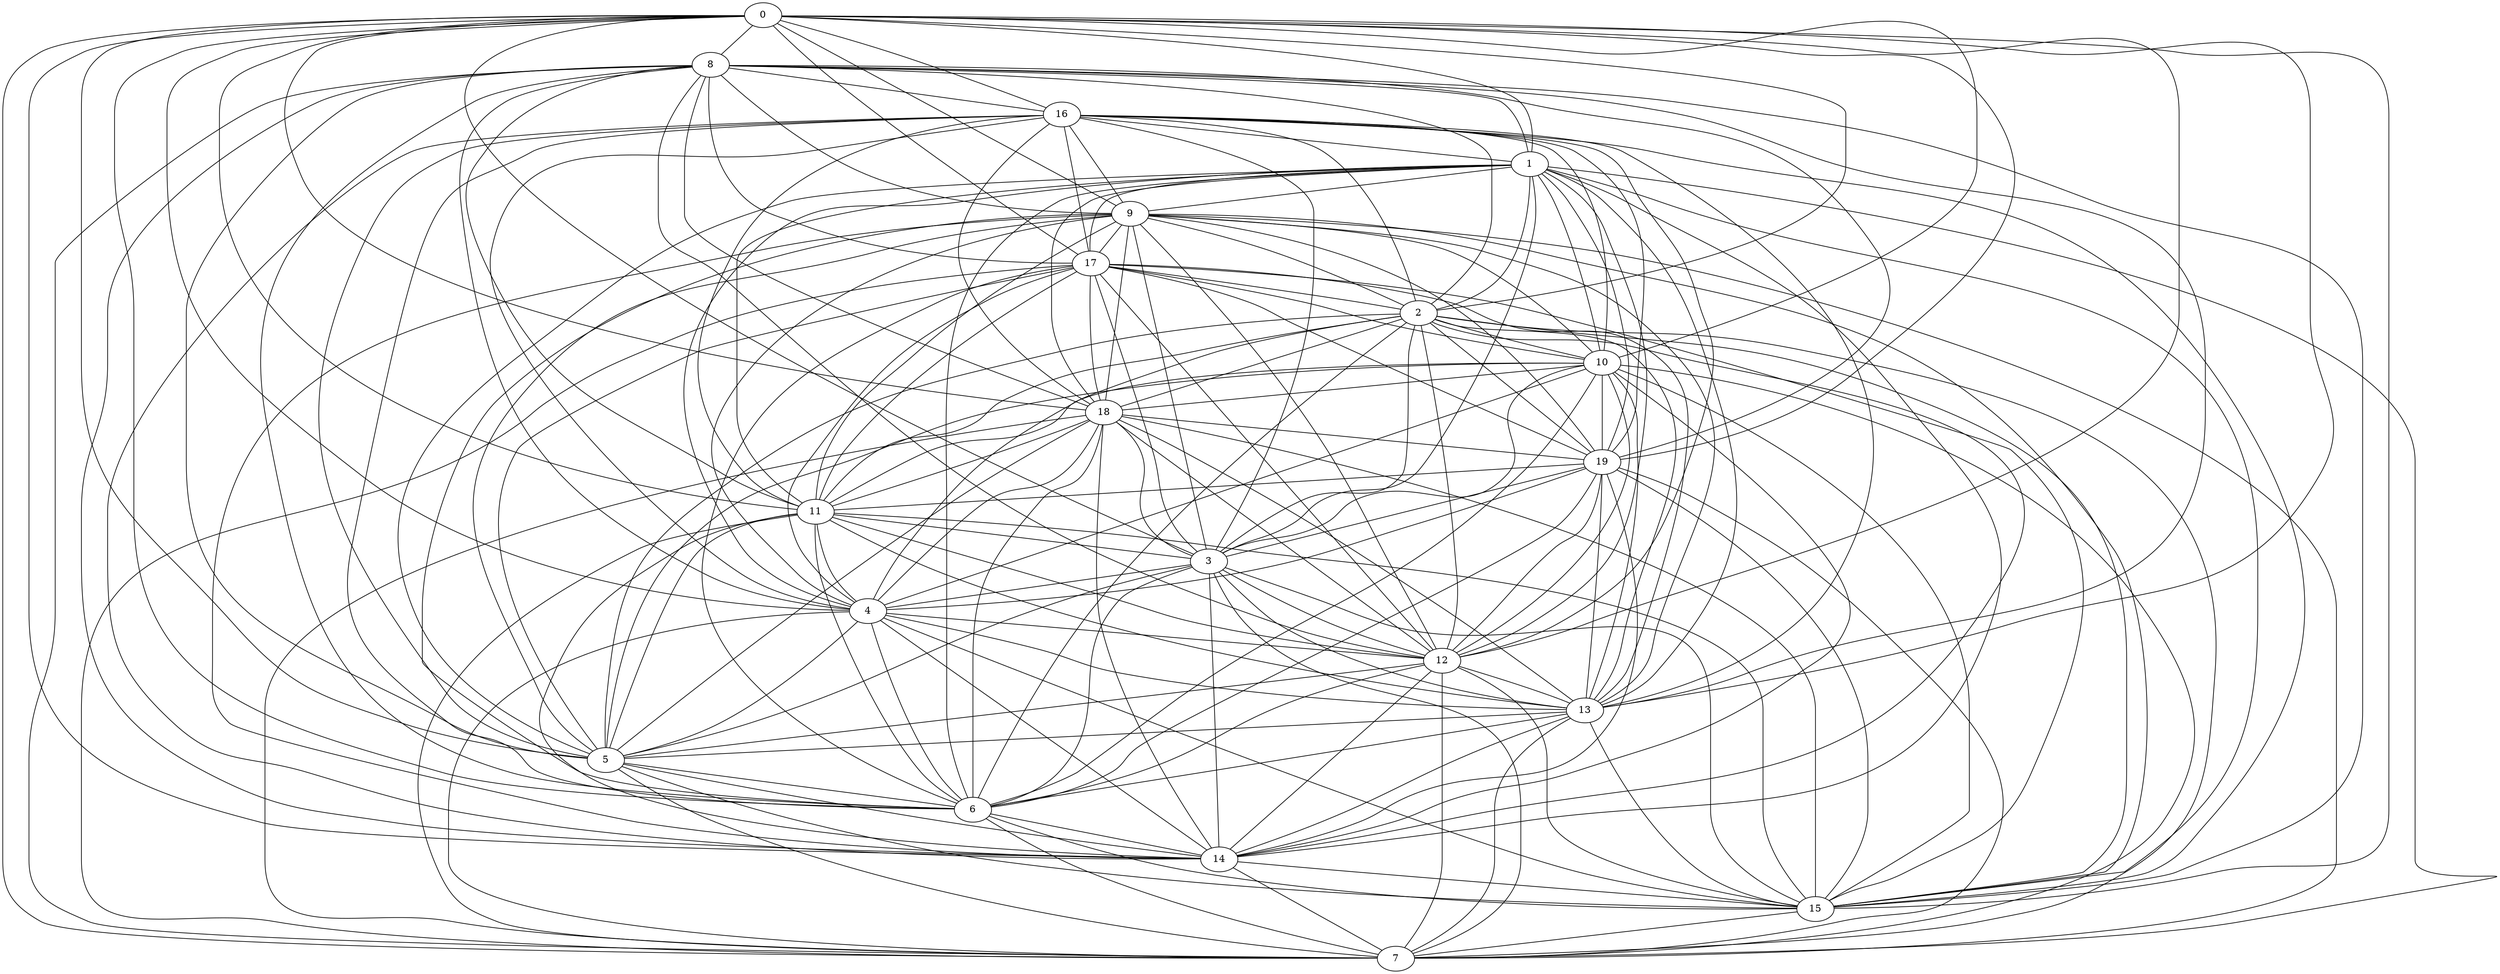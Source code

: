 graph {
	0
	1
	2
	3
	4
	5
	6
	7
	8
	9
	10
	11
	12
	13
	14
	15
	16
	17
	18
	19
	8 -- 2
	2 -- 3
	19 -- 14
	10 -- 13
	8 -- 7
	14 -- 7
	13 -- 5
	2 -- 11
	1 -- 10
	9 -- 2
	17 -- 6
	0 -- 13
	1 -- 14
	3 -- 4
	16 -- 17
	9 -- 13
	0 -- 2
	16 -- 12
	0 -- 19
	16 -- 15
	2 -- 4
	16 -- 13
	1 -- 19
	9 -- 14
	11 -- 3
	9 -- 12
	9 -- 15
	11 -- 14
	4 -- 7
	0 -- 10
	0 -- 18
	12 -- 5
	5 -- 15
	2 -- 19
	6 -- 7
	3 -- 14
	18 -- 12
	17 -- 18
	10 -- 12
	18 -- 5
	10 -- 5
	16 -- 1
	2 -- 7
	0 -- 9
	1 -- 9
	2 -- 10
	2 -- 18
	1 -- 11
	17 -- 19
	19 -- 12
	0 -- 16
	2 -- 5
	19 -- 15
	2 -- 15
	2 -- 12
	17 -- 7
	12 -- 13
	15 -- 7
	9 -- 19
	8 -- 4
	10 -- 4
	6 -- 15
	18 -- 4
	19 -- 11
	1 -- 15
	4 -- 5
	9 -- 7
	16 -- 5
	9 -- 17
	10 -- 11
	9 -- 5
	11 -- 5
	1 -- 7
	0 -- 3
	16 -- 2
	4 -- 13
	3 -- 12
	8 -- 18
	9 -- 11
	3 -- 5
	17 -- 15
	1 -- 6
	8 -- 5
	8 -- 15
	18 -- 3
	8 -- 12
	19 -- 7
	2 -- 14
	19 -- 3
	8 -- 13
	17 -- 13
	18 -- 13
	5 -- 7
	12 -- 7
	4 -- 15
	4 -- 12
	10 -- 6
	16 -- 3
	9 -- 3
	11 -- 12
	2 -- 6
	0 -- 12
	0 -- 5
	13 -- 6
	0 -- 17
	14 -- 15
	10 -- 18
	17 -- 3
	18 -- 14
	2 -- 13
	17 -- 2
	11 -- 4
	18 -- 19
	10 -- 19
	16 -- 9
	13 -- 15
	3 -- 7
	13 -- 14
	0 -- 1
	3 -- 6
	6 -- 14
	1 -- 18
	1 -- 17
	1 -- 12
	1 -- 5
	8 -- 6
	4 -- 14
	16 -- 18
	11 -- 7
	16 -- 10
	8 -- 16
	8 -- 11
	9 -- 18
	9 -- 10
	1 -- 2
	19 -- 4
	8 -- 9
	18 -- 11
	0 -- 15
	16 -- 19
	0 -- 14
	17 -- 10
	1 -- 4
	4 -- 6
	10 -- 15
	18 -- 15
	8 -- 14
	17 -- 12
	17 -- 5
	16 -- 4
	0 -- 11
	16 -- 6
	9 -- 4
	8 -- 19
	11 -- 6
	9 -- 6
	0 -- 6
	18 -- 7
	10 -- 7
	16 -- 11
	0 -- 4
	3 -- 13
	8 -- 1
	5 -- 6
	17 -- 4
	12 -- 6
	0 -- 7
	18 -- 6
	1 -- 3
	11 -- 13
	16 -- 14
	17 -- 11
	11 -- 15
	19 -- 6
	1 -- 13
	0 -- 8
	3 -- 15
	8 -- 17
	13 -- 7
	12 -- 14
	5 -- 14
	12 -- 15
	10 -- 3
	10 -- 14
	19 -- 13
}
